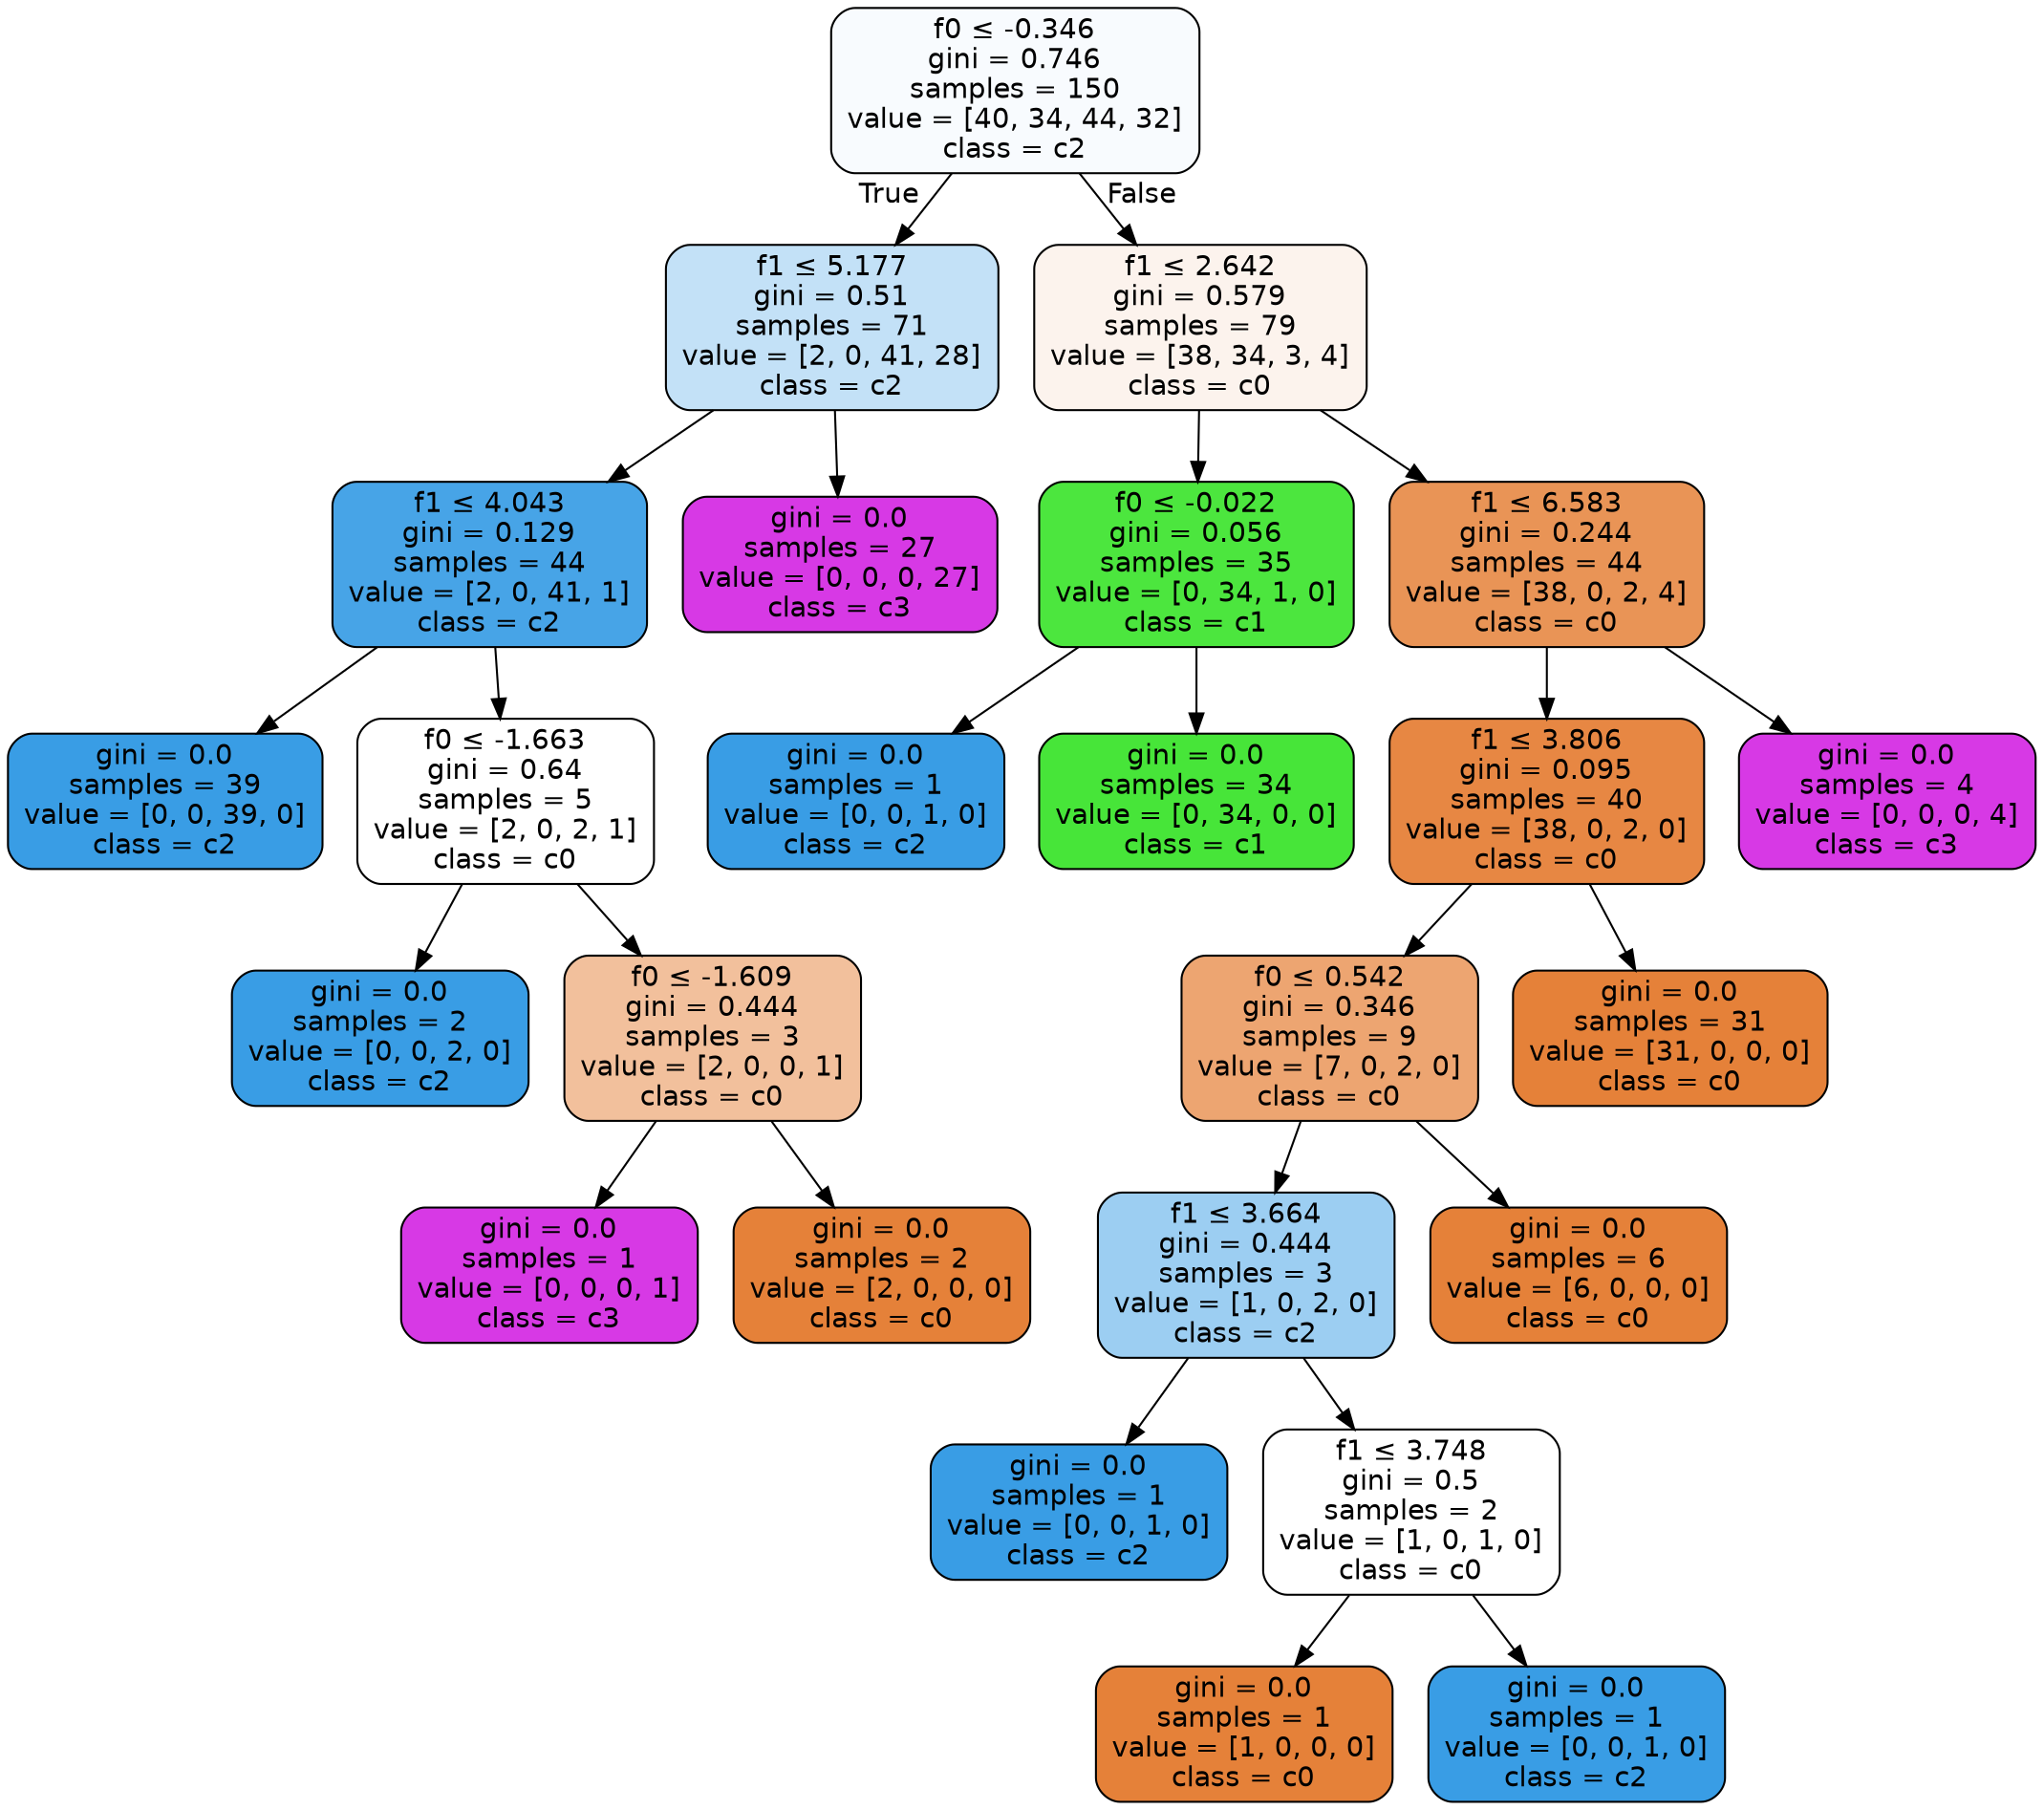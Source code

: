 digraph Tree {
node [shape=box, style="filled, rounded", color="black", fontname=helvetica] ;
edge [fontname=helvetica] ;
0 [label=<f0 &le; -0.346<br/>gini = 0.746<br/>samples = 150<br/>value = [40, 34, 44, 32]<br/>class = c2>, fillcolor="#399de509"] ;
1 [label=<f1 &le; 5.177<br/>gini = 0.51<br/>samples = 71<br/>value = [2, 0, 41, 28]<br/>class = c2>, fillcolor="#399de54d"] ;
0 -> 1 [labeldistance=2.5, labelangle=45, headlabel="True"] ;
2 [label=<f1 &le; 4.043<br/>gini = 0.129<br/>samples = 44<br/>value = [2, 0, 41, 1]<br/>class = c2>, fillcolor="#399de5ed"] ;
1 -> 2 ;
3 [label=<gini = 0.0<br/>samples = 39<br/>value = [0, 0, 39, 0]<br/>class = c2>, fillcolor="#399de5ff"] ;
2 -> 3 ;
4 [label=<f0 &le; -1.663<br/>gini = 0.64<br/>samples = 5<br/>value = [2, 0, 2, 1]<br/>class = c0>, fillcolor="#e5813900"] ;
2 -> 4 ;
5 [label=<gini = 0.0<br/>samples = 2<br/>value = [0, 0, 2, 0]<br/>class = c2>, fillcolor="#399de5ff"] ;
4 -> 5 ;
6 [label=<f0 &le; -1.609<br/>gini = 0.444<br/>samples = 3<br/>value = [2, 0, 0, 1]<br/>class = c0>, fillcolor="#e581397f"] ;
4 -> 6 ;
7 [label=<gini = 0.0<br/>samples = 1<br/>value = [0, 0, 0, 1]<br/>class = c3>, fillcolor="#d739e5ff"] ;
6 -> 7 ;
8 [label=<gini = 0.0<br/>samples = 2<br/>value = [2, 0, 0, 0]<br/>class = c0>, fillcolor="#e58139ff"] ;
6 -> 8 ;
9 [label=<gini = 0.0<br/>samples = 27<br/>value = [0, 0, 0, 27]<br/>class = c3>, fillcolor="#d739e5ff"] ;
1 -> 9 ;
10 [label=<f1 &le; 2.642<br/>gini = 0.579<br/>samples = 79<br/>value = [38, 34, 3, 4]<br/>class = c0>, fillcolor="#e5813917"] ;
0 -> 10 [labeldistance=2.5, labelangle=-45, headlabel="False"] ;
11 [label=<f0 &le; -0.022<br/>gini = 0.056<br/>samples = 35<br/>value = [0, 34, 1, 0]<br/>class = c1>, fillcolor="#47e539f8"] ;
10 -> 11 ;
12 [label=<gini = 0.0<br/>samples = 1<br/>value = [0, 0, 1, 0]<br/>class = c2>, fillcolor="#399de5ff"] ;
11 -> 12 ;
13 [label=<gini = 0.0<br/>samples = 34<br/>value = [0, 34, 0, 0]<br/>class = c1>, fillcolor="#47e539ff"] ;
11 -> 13 ;
14 [label=<f1 &le; 6.583<br/>gini = 0.244<br/>samples = 44<br/>value = [38, 0, 2, 4]<br/>class = c0>, fillcolor="#e58139d9"] ;
10 -> 14 ;
15 [label=<f1 &le; 3.806<br/>gini = 0.095<br/>samples = 40<br/>value = [38, 0, 2, 0]<br/>class = c0>, fillcolor="#e58139f2"] ;
14 -> 15 ;
16 [label=<f0 &le; 0.542<br/>gini = 0.346<br/>samples = 9<br/>value = [7, 0, 2, 0]<br/>class = c0>, fillcolor="#e58139b6"] ;
15 -> 16 ;
17 [label=<f1 &le; 3.664<br/>gini = 0.444<br/>samples = 3<br/>value = [1, 0, 2, 0]<br/>class = c2>, fillcolor="#399de57f"] ;
16 -> 17 ;
18 [label=<gini = 0.0<br/>samples = 1<br/>value = [0, 0, 1, 0]<br/>class = c2>, fillcolor="#399de5ff"] ;
17 -> 18 ;
19 [label=<f1 &le; 3.748<br/>gini = 0.5<br/>samples = 2<br/>value = [1, 0, 1, 0]<br/>class = c0>, fillcolor="#e5813900"] ;
17 -> 19 ;
20 [label=<gini = 0.0<br/>samples = 1<br/>value = [1, 0, 0, 0]<br/>class = c0>, fillcolor="#e58139ff"] ;
19 -> 20 ;
21 [label=<gini = 0.0<br/>samples = 1<br/>value = [0, 0, 1, 0]<br/>class = c2>, fillcolor="#399de5ff"] ;
19 -> 21 ;
22 [label=<gini = 0.0<br/>samples = 6<br/>value = [6, 0, 0, 0]<br/>class = c0>, fillcolor="#e58139ff"] ;
16 -> 22 ;
23 [label=<gini = 0.0<br/>samples = 31<br/>value = [31, 0, 0, 0]<br/>class = c0>, fillcolor="#e58139ff"] ;
15 -> 23 ;
24 [label=<gini = 0.0<br/>samples = 4<br/>value = [0, 0, 0, 4]<br/>class = c3>, fillcolor="#d739e5ff"] ;
14 -> 24 ;
}